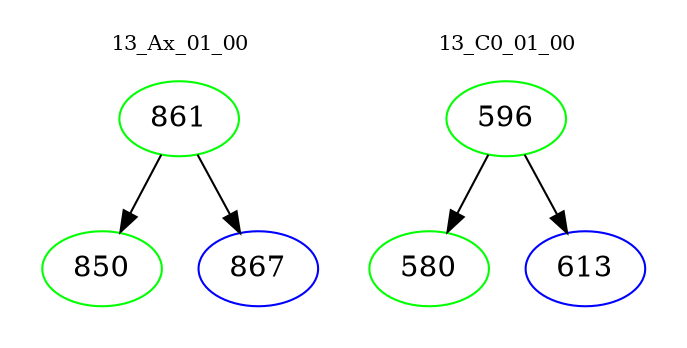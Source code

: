 digraph{
subgraph cluster_0 {
color = white
label = "13_Ax_01_00";
fontsize=10;
T0_861 [label="861", color="green"]
T0_861 -> T0_850 [color="black"]
T0_850 [label="850", color="green"]
T0_861 -> T0_867 [color="black"]
T0_867 [label="867", color="blue"]
}
subgraph cluster_1 {
color = white
label = "13_C0_01_00";
fontsize=10;
T1_596 [label="596", color="green"]
T1_596 -> T1_580 [color="black"]
T1_580 [label="580", color="green"]
T1_596 -> T1_613 [color="black"]
T1_613 [label="613", color="blue"]
}
}
